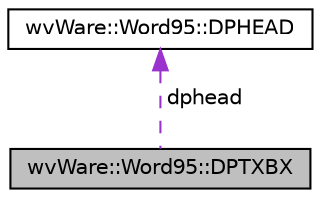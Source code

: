 digraph "wvWare::Word95::DPTXBX"
{
  edge [fontname="Helvetica",fontsize="10",labelfontname="Helvetica",labelfontsize="10"];
  node [fontname="Helvetica",fontsize="10",shape=record];
  Node1 [label="wvWare::Word95::DPTXBX",height=0.2,width=0.4,color="black", fillcolor="grey75", style="filled", fontcolor="black"];
  Node2 -> Node1 [dir="back",color="darkorchid3",fontsize="10",style="dashed",label=" dphead" ,fontname="Helvetica"];
  Node2 [label="wvWare::Word95::DPHEAD",height=0.2,width=0.4,color="black", fillcolor="white", style="filled",URL="$structwv_ware_1_1_word95_1_1_d_p_h_e_a_d.html"];
}
